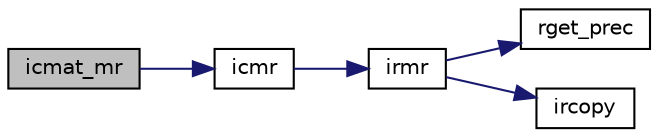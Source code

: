 digraph "icmat_mr"
{
  edge [fontname="Helvetica",fontsize="10",labelfontname="Helvetica",labelfontsize="10"];
  node [fontname="Helvetica",fontsize="10",shape=record];
  rankdir="LR";
  Node245 [label="icmat_mr",height=0.2,width=0.4,color="black", fillcolor="grey75", style="filled", fontcolor="black"];
  Node245 -> Node246 [color="midnightblue",fontsize="10",style="solid",fontname="Helvetica"];
  Node246 [label="icmr",height=0.2,width=0.4,color="black", fillcolor="white", style="filled",URL="$icmulti_8c.html#a13b6e3ee9ee8e7faaa93c415342257dd",tooltip="区間の中心と半径 [m-r,m+r]=[x0,x1] "];
  Node246 -> Node247 [color="midnightblue",fontsize="10",style="solid",fontname="Helvetica"];
  Node247 [label="irmr",height=0.2,width=0.4,color="black", fillcolor="white", style="filled",URL="$irmulti_8c.html#a93012ff805accf0b210b10f7591ebcc3",tooltip="区間の中心と半径の表示(center-radius form) [m-r,m+r]=[x0,x1] "];
  Node247 -> Node248 [color="midnightblue",fontsize="10",style="solid",fontname="Helvetica"];
  Node248 [label="rget_prec",height=0.2,width=0.4,color="black", fillcolor="white", style="filled",URL="$is__rmulti_8h.html#ad9bc8d534620527dc3c46ef4c9d04442",tooltip="rmulti型の浮動小数点数の精度(ビット数)を取得. "];
  Node247 -> Node249 [color="midnightblue",fontsize="10",style="solid",fontname="Helvetica"];
  Node249 [label="ircopy",height=0.2,width=0.4,color="black", fillcolor="white", style="filled",URL="$irmulti_8c.html#aaf2192a33e04cbba12da47550fde287e",tooltip="コピー [y0,y1]=[x0,x1]. "];
}
